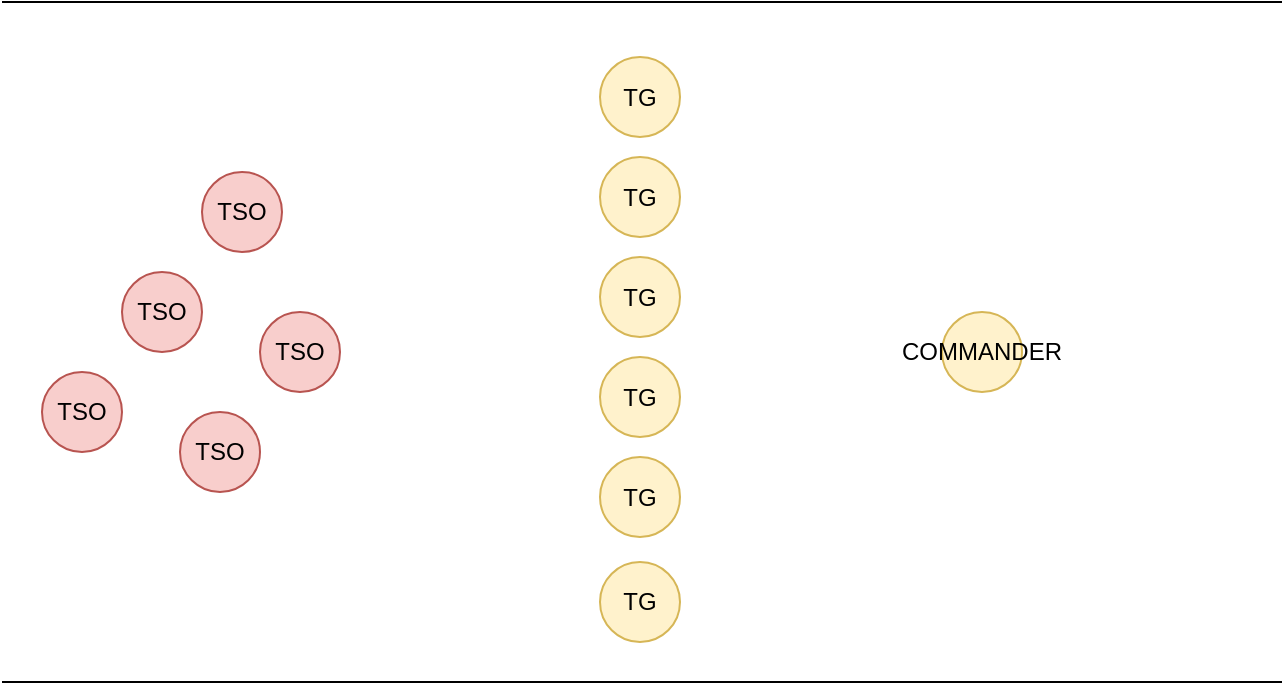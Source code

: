 <mxfile version="20.5.3" type="device"><diagram id="XbJZHwOnCuhNx9HqInK2" name="Page-1"><mxGraphModel dx="595" dy="739" grid="1" gridSize="10" guides="1" tooltips="1" connect="1" arrows="1" fold="1" page="1" pageScale="1" pageWidth="827" pageHeight="1169" math="0" shadow="0"><root><mxCell id="0"/><mxCell id="1" parent="0"/><mxCell id="fxZRAAklSAWyhK53q968-3" value="COMMANDER" style="ellipse;whiteSpace=wrap;html=1;aspect=fixed;fillColor=#fff2cc;strokeColor=#d6b656;" vertex="1" parent="1"><mxGeometry x="1330" y="575" width="40" height="40" as="geometry"/></mxCell><mxCell id="fxZRAAklSAWyhK53q968-4" value="TSO" style="ellipse;whiteSpace=wrap;html=1;aspect=fixed;fillColor=#f8cecc;strokeColor=#b85450;" vertex="1" parent="1"><mxGeometry x="880" y="605" width="40" height="40" as="geometry"/></mxCell><mxCell id="fxZRAAklSAWyhK53q968-7" value="TSO" style="ellipse;whiteSpace=wrap;html=1;aspect=fixed;fillColor=#f8cecc;strokeColor=#b85450;" vertex="1" parent="1"><mxGeometry x="960" y="505" width="40" height="40" as="geometry"/></mxCell><mxCell id="fxZRAAklSAWyhK53q968-9" value="TG" style="ellipse;whiteSpace=wrap;html=1;aspect=fixed;fillColor=#fff2cc;strokeColor=#d6b656;" vertex="1" parent="1"><mxGeometry x="1159" y="597.5" width="40" height="40" as="geometry"/></mxCell><mxCell id="fxZRAAklSAWyhK53q968-12" value="TG" style="ellipse;whiteSpace=wrap;html=1;aspect=fixed;fillColor=#fff2cc;strokeColor=#d6b656;" vertex="1" parent="1"><mxGeometry x="1159" y="547.5" width="40" height="40" as="geometry"/></mxCell><mxCell id="fxZRAAklSAWyhK53q968-16" value="TSO" style="ellipse;whiteSpace=wrap;html=1;aspect=fixed;fillColor=#f8cecc;strokeColor=#b85450;" vertex="1" parent="1"><mxGeometry x="949" y="625" width="40" height="40" as="geometry"/></mxCell><mxCell id="fxZRAAklSAWyhK53q968-17" value="TSO" style="ellipse;whiteSpace=wrap;html=1;aspect=fixed;fillColor=#f8cecc;strokeColor=#b85450;" vertex="1" parent="1"><mxGeometry x="989" y="575" width="40" height="40" as="geometry"/></mxCell><mxCell id="fxZRAAklSAWyhK53q968-18" value="TSO" style="ellipse;whiteSpace=wrap;html=1;aspect=fixed;fillColor=#f8cecc;strokeColor=#b85450;" vertex="1" parent="1"><mxGeometry x="920" y="555" width="40" height="40" as="geometry"/></mxCell><mxCell id="fxZRAAklSAWyhK53q968-23" value="TG" style="ellipse;whiteSpace=wrap;html=1;aspect=fixed;fillColor=#fff2cc;strokeColor=#d6b656;" vertex="1" parent="1"><mxGeometry x="1159" y="647.5" width="40" height="40" as="geometry"/></mxCell><mxCell id="fxZRAAklSAWyhK53q968-25" value="TG" style="ellipse;whiteSpace=wrap;html=1;aspect=fixed;fillColor=#fff2cc;strokeColor=#d6b656;" vertex="1" parent="1"><mxGeometry x="1159" y="700" width="40" height="40" as="geometry"/></mxCell><mxCell id="fxZRAAklSAWyhK53q968-26" value="TG" style="ellipse;whiteSpace=wrap;html=1;aspect=fixed;fillColor=#fff2cc;strokeColor=#d6b656;" vertex="1" parent="1"><mxGeometry x="1159" y="447.5" width="40" height="40" as="geometry"/></mxCell><mxCell id="fxZRAAklSAWyhK53q968-27" value="TG" style="ellipse;whiteSpace=wrap;html=1;aspect=fixed;fillColor=#fff2cc;strokeColor=#d6b656;" vertex="1" parent="1"><mxGeometry x="1159" y="497.5" width="40" height="40" as="geometry"/></mxCell><mxCell id="fxZRAAklSAWyhK53q968-28" value="" style="endArrow=none;html=1;rounded=0;" edge="1" parent="1"><mxGeometry width="50" height="50" relative="1" as="geometry"><mxPoint x="860" y="420" as="sourcePoint"/><mxPoint x="1500" y="420" as="targetPoint"/></mxGeometry></mxCell><mxCell id="fxZRAAklSAWyhK53q968-29" value="" style="endArrow=none;html=1;rounded=0;" edge="1" parent="1"><mxGeometry width="50" height="50" relative="1" as="geometry"><mxPoint x="860" y="760" as="sourcePoint"/><mxPoint x="1500" y="760" as="targetPoint"/></mxGeometry></mxCell></root></mxGraphModel></diagram></mxfile>